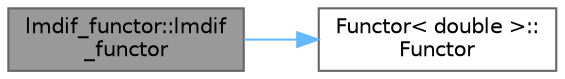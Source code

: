 digraph "lmdif_functor::lmdif_functor"
{
 // LATEX_PDF_SIZE
  bgcolor="transparent";
  edge [fontname=Helvetica,fontsize=10,labelfontname=Helvetica,labelfontsize=10];
  node [fontname=Helvetica,fontsize=10,shape=box,height=0.2,width=0.4];
  rankdir="LR";
  Node1 [id="Node000001",label="lmdif_functor::lmdif\l_functor",height=0.2,width=0.4,color="gray40", fillcolor="grey60", style="filled", fontcolor="black",tooltip=" "];
  Node1 -> Node2 [id="edge2_Node000001_Node000002",color="steelblue1",style="solid",tooltip=" "];
  Node2 [id="Node000002",label="Functor\< double \>::\lFunctor",height=0.2,width=0.4,color="grey40", fillcolor="white", style="filled",URL="$struct_functor.html#ae9a2799f40c19af4b2566c068cf05a03",tooltip=" "];
}
